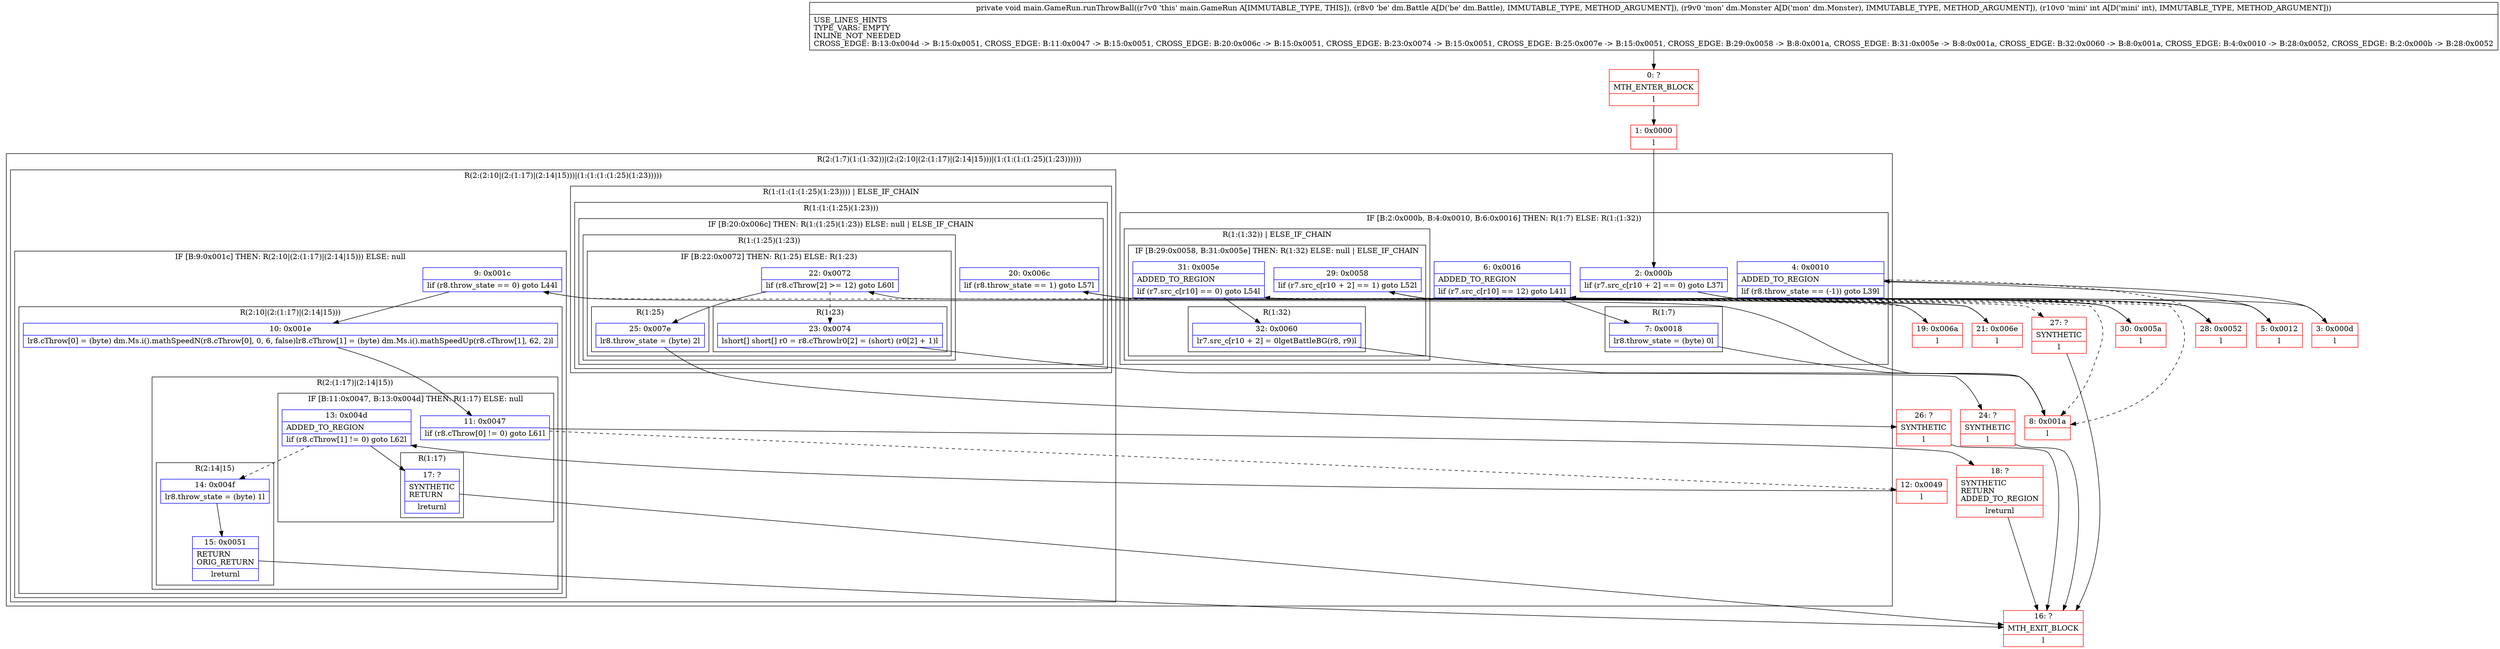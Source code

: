 digraph "CFG formain.GameRun.runThrowBall(Ldm\/Battle;Ldm\/Monster;I)V" {
subgraph cluster_Region_387081779 {
label = "R(2:(1:7)(1:(1:32))|(2:(2:10|(2:(1:17)|(2:14|15)))|(1:(1:(1:(1:25)(1:23))))))";
node [shape=record,color=blue];
subgraph cluster_IfRegion_2021029629 {
label = "IF [B:2:0x000b, B:4:0x0010, B:6:0x0016] THEN: R(1:7) ELSE: R(1:(1:32))";
node [shape=record,color=blue];
Node_2 [shape=record,label="{2\:\ 0x000b|lif (r7.src_c[r10 + 2] == 0) goto L37l}"];
Node_4 [shape=record,label="{4\:\ 0x0010|ADDED_TO_REGION\l|lif (r8.throw_state == (\-1)) goto L39l}"];
Node_6 [shape=record,label="{6\:\ 0x0016|ADDED_TO_REGION\l|lif (r7.src_c[r10] == 12) goto L41l}"];
subgraph cluster_Region_260821685 {
label = "R(1:7)";
node [shape=record,color=blue];
Node_7 [shape=record,label="{7\:\ 0x0018|lr8.throw_state = (byte) 0l}"];
}
subgraph cluster_Region_1358417416 {
label = "R(1:(1:32)) | ELSE_IF_CHAIN\l";
node [shape=record,color=blue];
subgraph cluster_IfRegion_1414535643 {
label = "IF [B:29:0x0058, B:31:0x005e] THEN: R(1:32) ELSE: null | ELSE_IF_CHAIN\l";
node [shape=record,color=blue];
Node_29 [shape=record,label="{29\:\ 0x0058|lif (r7.src_c[r10 + 2] == 1) goto L52l}"];
Node_31 [shape=record,label="{31\:\ 0x005e|ADDED_TO_REGION\l|lif (r7.src_c[r10] == 0) goto L54l}"];
subgraph cluster_Region_526015538 {
label = "R(1:32)";
node [shape=record,color=blue];
Node_32 [shape=record,label="{32\:\ 0x0060|lr7.src_c[r10 + 2] = 0lgetBattleBG(r8, r9)l}"];
}
}
}
}
subgraph cluster_Region_1318402838 {
label = "R(2:(2:10|(2:(1:17)|(2:14|15)))|(1:(1:(1:(1:25)(1:23)))))";
node [shape=record,color=blue];
subgraph cluster_IfRegion_553397058 {
label = "IF [B:9:0x001c] THEN: R(2:10|(2:(1:17)|(2:14|15))) ELSE: null";
node [shape=record,color=blue];
Node_9 [shape=record,label="{9\:\ 0x001c|lif (r8.throw_state == 0) goto L44l}"];
subgraph cluster_Region_1949724743 {
label = "R(2:10|(2:(1:17)|(2:14|15)))";
node [shape=record,color=blue];
Node_10 [shape=record,label="{10\:\ 0x001e|lr8.cThrow[0] = (byte) dm.Ms.i().mathSpeedN(r8.cThrow[0], 0, 6, false)lr8.cThrow[1] = (byte) dm.Ms.i().mathSpeedUp(r8.cThrow[1], 62, 2)l}"];
subgraph cluster_Region_960497983 {
label = "R(2:(1:17)|(2:14|15))";
node [shape=record,color=blue];
subgraph cluster_IfRegion_1584060554 {
label = "IF [B:11:0x0047, B:13:0x004d] THEN: R(1:17) ELSE: null";
node [shape=record,color=blue];
Node_11 [shape=record,label="{11\:\ 0x0047|lif (r8.cThrow[0] != 0) goto L61l}"];
Node_13 [shape=record,label="{13\:\ 0x004d|ADDED_TO_REGION\l|lif (r8.cThrow[1] != 0) goto L62l}"];
subgraph cluster_Region_520969790 {
label = "R(1:17)";
node [shape=record,color=blue];
Node_17 [shape=record,label="{17\:\ ?|SYNTHETIC\lRETURN\l|lreturnl}"];
}
}
subgraph cluster_Region_1484693968 {
label = "R(2:14|15)";
node [shape=record,color=blue];
Node_14 [shape=record,label="{14\:\ 0x004f|lr8.throw_state = (byte) 1l}"];
Node_15 [shape=record,label="{15\:\ 0x0051|RETURN\lORIG_RETURN\l|lreturnl}"];
}
}
}
}
subgraph cluster_Region_1640907281 {
label = "R(1:(1:(1:(1:25)(1:23)))) | ELSE_IF_CHAIN\l";
node [shape=record,color=blue];
subgraph cluster_Region_1776838698 {
label = "R(1:(1:(1:25)(1:23)))";
node [shape=record,color=blue];
subgraph cluster_IfRegion_476129159 {
label = "IF [B:20:0x006c] THEN: R(1:(1:25)(1:23)) ELSE: null | ELSE_IF_CHAIN\l";
node [shape=record,color=blue];
Node_20 [shape=record,label="{20\:\ 0x006c|lif (r8.throw_state == 1) goto L57l}"];
subgraph cluster_Region_826041850 {
label = "R(1:(1:25)(1:23))";
node [shape=record,color=blue];
subgraph cluster_IfRegion_586245894 {
label = "IF [B:22:0x0072] THEN: R(1:25) ELSE: R(1:23)";
node [shape=record,color=blue];
Node_22 [shape=record,label="{22\:\ 0x0072|lif (r8.cThrow[2] \>= 12) goto L60l}"];
subgraph cluster_Region_150135370 {
label = "R(1:25)";
node [shape=record,color=blue];
Node_25 [shape=record,label="{25\:\ 0x007e|lr8.throw_state = (byte) 2l}"];
}
subgraph cluster_Region_1523961558 {
label = "R(1:23)";
node [shape=record,color=blue];
Node_23 [shape=record,label="{23\:\ 0x0074|lshort[] short[] r0 = r8.cThrowlr0[2] = (short) (r0[2] + 1)l}"];
}
}
}
}
}
}
}
}
Node_0 [shape=record,color=red,label="{0\:\ ?|MTH_ENTER_BLOCK\l|l}"];
Node_1 [shape=record,color=red,label="{1\:\ 0x0000|l}"];
Node_3 [shape=record,color=red,label="{3\:\ 0x000d|l}"];
Node_5 [shape=record,color=red,label="{5\:\ 0x0012|l}"];
Node_8 [shape=record,color=red,label="{8\:\ 0x001a|l}"];
Node_12 [shape=record,color=red,label="{12\:\ 0x0049|l}"];
Node_16 [shape=record,color=red,label="{16\:\ ?|MTH_EXIT_BLOCK\l|l}"];
Node_18 [shape=record,color=red,label="{18\:\ ?|SYNTHETIC\lRETURN\lADDED_TO_REGION\l|lreturnl}"];
Node_19 [shape=record,color=red,label="{19\:\ 0x006a|l}"];
Node_21 [shape=record,color=red,label="{21\:\ 0x006e|l}"];
Node_24 [shape=record,color=red,label="{24\:\ ?|SYNTHETIC\l|l}"];
Node_26 [shape=record,color=red,label="{26\:\ ?|SYNTHETIC\l|l}"];
Node_27 [shape=record,color=red,label="{27\:\ ?|SYNTHETIC\l|l}"];
Node_28 [shape=record,color=red,label="{28\:\ 0x0052|l}"];
Node_30 [shape=record,color=red,label="{30\:\ 0x005a|l}"];
MethodNode[shape=record,label="{private void main.GameRun.runThrowBall((r7v0 'this' main.GameRun A[IMMUTABLE_TYPE, THIS]), (r8v0 'be' dm.Battle A[D('be' dm.Battle), IMMUTABLE_TYPE, METHOD_ARGUMENT]), (r9v0 'mon' dm.Monster A[D('mon' dm.Monster), IMMUTABLE_TYPE, METHOD_ARGUMENT]), (r10v0 'mini' int A[D('mini' int), IMMUTABLE_TYPE, METHOD_ARGUMENT]))  | USE_LINES_HINTS\lTYPE_VARS: EMPTY\lINLINE_NOT_NEEDED\lCROSS_EDGE: B:13:0x004d \-\> B:15:0x0051, CROSS_EDGE: B:11:0x0047 \-\> B:15:0x0051, CROSS_EDGE: B:20:0x006c \-\> B:15:0x0051, CROSS_EDGE: B:23:0x0074 \-\> B:15:0x0051, CROSS_EDGE: B:25:0x007e \-\> B:15:0x0051, CROSS_EDGE: B:29:0x0058 \-\> B:8:0x001a, CROSS_EDGE: B:31:0x005e \-\> B:8:0x001a, CROSS_EDGE: B:32:0x0060 \-\> B:8:0x001a, CROSS_EDGE: B:4:0x0010 \-\> B:28:0x0052, CROSS_EDGE: B:2:0x000b \-\> B:28:0x0052\l}"];
MethodNode -> Node_0;
Node_2 -> Node_3;
Node_2 -> Node_28[style=dashed];
Node_4 -> Node_5;
Node_4 -> Node_28[style=dashed];
Node_6 -> Node_7;
Node_6 -> Node_28[style=dashed];
Node_7 -> Node_8;
Node_29 -> Node_8[style=dashed];
Node_29 -> Node_30;
Node_31 -> Node_8[style=dashed];
Node_31 -> Node_32;
Node_32 -> Node_8;
Node_9 -> Node_10;
Node_9 -> Node_19[style=dashed];
Node_10 -> Node_11;
Node_11 -> Node_12[style=dashed];
Node_11 -> Node_18;
Node_13 -> Node_14[style=dashed];
Node_13 -> Node_17;
Node_17 -> Node_16;
Node_14 -> Node_15;
Node_15 -> Node_16;
Node_20 -> Node_21;
Node_20 -> Node_27[style=dashed];
Node_22 -> Node_23[style=dashed];
Node_22 -> Node_25;
Node_25 -> Node_26;
Node_23 -> Node_24;
Node_0 -> Node_1;
Node_1 -> Node_2;
Node_3 -> Node_4;
Node_5 -> Node_6;
Node_8 -> Node_9;
Node_12 -> Node_13;
Node_18 -> Node_16;
Node_19 -> Node_20;
Node_21 -> Node_22;
Node_24 -> Node_16;
Node_26 -> Node_16;
Node_27 -> Node_16;
Node_28 -> Node_29;
Node_30 -> Node_31;
}

